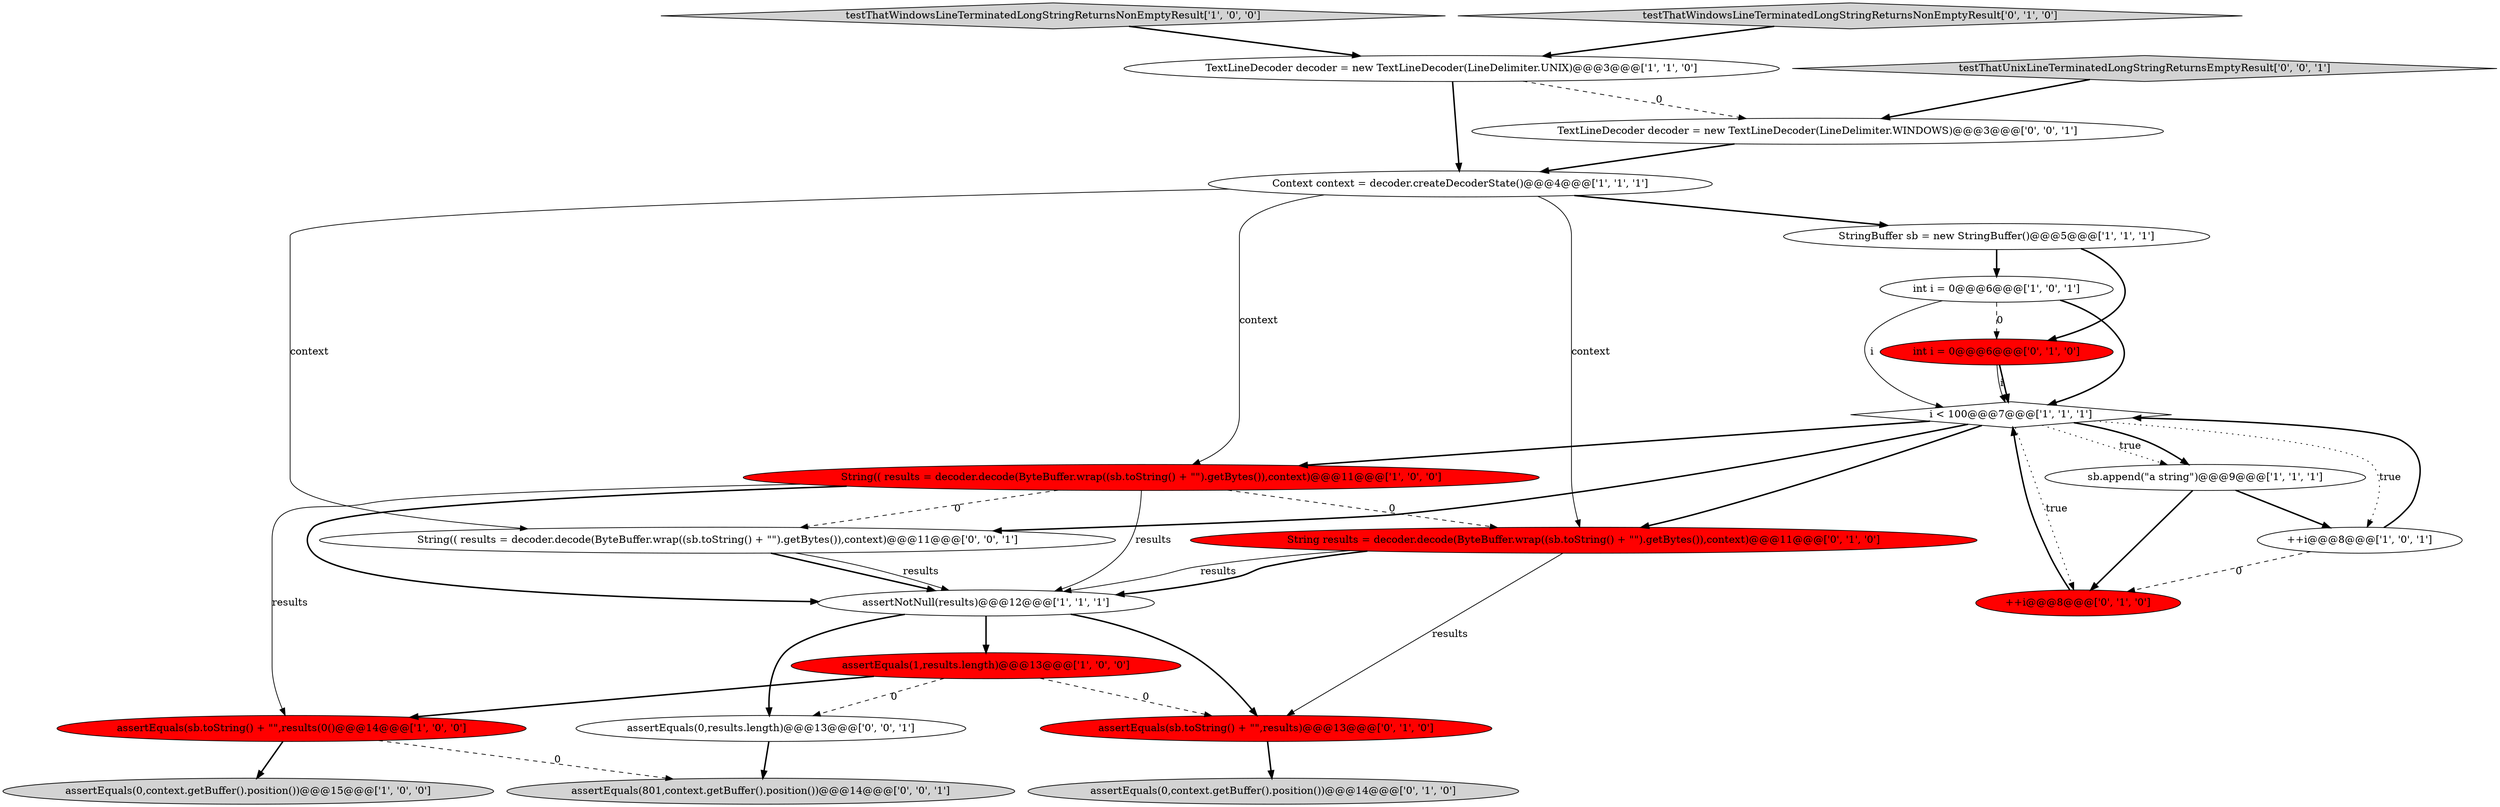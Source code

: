 digraph {
14 [style = filled, label = "String results = decoder.decode(ByteBuffer.wrap((sb.toString() + \"\").getBytes()),context)@@@11@@@['0', '1', '0']", fillcolor = red, shape = ellipse image = "AAA1AAABBB2BBB"];
8 [style = filled, label = "int i = 0@@@6@@@['1', '0', '1']", fillcolor = white, shape = ellipse image = "AAA0AAABBB1BBB"];
4 [style = filled, label = "TextLineDecoder decoder = new TextLineDecoder(LineDelimiter.UNIX)@@@3@@@['1', '1', '0']", fillcolor = white, shape = ellipse image = "AAA0AAABBB1BBB"];
3 [style = filled, label = "testThatWindowsLineTerminatedLongStringReturnsNonEmptyResult['1', '0', '0']", fillcolor = lightgray, shape = diamond image = "AAA0AAABBB1BBB"];
11 [style = filled, label = "i < 100@@@7@@@['1', '1', '1']", fillcolor = white, shape = diamond image = "AAA0AAABBB1BBB"];
9 [style = filled, label = "assertEquals(0,context.getBuffer().position())@@@15@@@['1', '0', '0']", fillcolor = lightgray, shape = ellipse image = "AAA0AAABBB1BBB"];
5 [style = filled, label = "String(( results = decoder.decode(ByteBuffer.wrap((sb.toString() + \"\").getBytes()),context)@@@11@@@['1', '0', '0']", fillcolor = red, shape = ellipse image = "AAA1AAABBB1BBB"];
2 [style = filled, label = "assertEquals(sb.toString() + \"\",results(0()@@@14@@@['1', '0', '0']", fillcolor = red, shape = ellipse image = "AAA1AAABBB1BBB"];
21 [style = filled, label = "String(( results = decoder.decode(ByteBuffer.wrap((sb.toString() + \"\").getBytes()),context)@@@11@@@['0', '0', '1']", fillcolor = white, shape = ellipse image = "AAA0AAABBB3BBB"];
1 [style = filled, label = "Context context = decoder.createDecoderState()@@@4@@@['1', '1', '1']", fillcolor = white, shape = ellipse image = "AAA0AAABBB1BBB"];
23 [style = filled, label = "testThatUnixLineTerminatedLongStringReturnsEmptyResult['0', '0', '1']", fillcolor = lightgray, shape = diamond image = "AAA0AAABBB3BBB"];
16 [style = filled, label = "testThatWindowsLineTerminatedLongStringReturnsNonEmptyResult['0', '1', '0']", fillcolor = lightgray, shape = diamond image = "AAA0AAABBB2BBB"];
13 [style = filled, label = "int i = 0@@@6@@@['0', '1', '0']", fillcolor = red, shape = ellipse image = "AAA1AAABBB2BBB"];
12 [style = filled, label = "assertNotNull(results)@@@12@@@['1', '1', '1']", fillcolor = white, shape = ellipse image = "AAA0AAABBB1BBB"];
20 [style = filled, label = "assertEquals(801,context.getBuffer().position())@@@14@@@['0', '0', '1']", fillcolor = lightgray, shape = ellipse image = "AAA0AAABBB3BBB"];
18 [style = filled, label = "assertEquals(sb.toString() + \"\",results)@@@13@@@['0', '1', '0']", fillcolor = red, shape = ellipse image = "AAA1AAABBB2BBB"];
6 [style = filled, label = "assertEquals(1,results.length)@@@13@@@['1', '0', '0']", fillcolor = red, shape = ellipse image = "AAA1AAABBB1BBB"];
17 [style = filled, label = "++i@@@8@@@['0', '1', '0']", fillcolor = red, shape = ellipse image = "AAA1AAABBB2BBB"];
19 [style = filled, label = "assertEquals(0,results.length)@@@13@@@['0', '0', '1']", fillcolor = white, shape = ellipse image = "AAA0AAABBB3BBB"];
22 [style = filled, label = "TextLineDecoder decoder = new TextLineDecoder(LineDelimiter.WINDOWS)@@@3@@@['0', '0', '1']", fillcolor = white, shape = ellipse image = "AAA0AAABBB3BBB"];
0 [style = filled, label = "++i@@@8@@@['1', '0', '1']", fillcolor = white, shape = ellipse image = "AAA0AAABBB1BBB"];
15 [style = filled, label = "assertEquals(0,context.getBuffer().position())@@@14@@@['0', '1', '0']", fillcolor = lightgray, shape = ellipse image = "AAA0AAABBB2BBB"];
10 [style = filled, label = "sb.append(\"a string\")@@@9@@@['1', '1', '1']", fillcolor = white, shape = ellipse image = "AAA0AAABBB1BBB"];
7 [style = filled, label = "StringBuffer sb = new StringBuffer()@@@5@@@['1', '1', '1']", fillcolor = white, shape = ellipse image = "AAA0AAABBB1BBB"];
7->13 [style = bold, label=""];
8->11 [style = solid, label="i"];
5->14 [style = dashed, label="0"];
2->20 [style = dashed, label="0"];
11->14 [style = bold, label=""];
5->2 [style = solid, label="results"];
11->10 [style = dotted, label="true"];
19->20 [style = bold, label=""];
11->21 [style = bold, label=""];
18->15 [style = bold, label=""];
11->17 [style = dotted, label="true"];
0->11 [style = bold, label=""];
10->17 [style = bold, label=""];
1->5 [style = solid, label="context"];
2->9 [style = bold, label=""];
1->14 [style = solid, label="context"];
4->22 [style = dashed, label="0"];
7->8 [style = bold, label=""];
12->6 [style = bold, label=""];
0->17 [style = dashed, label="0"];
1->7 [style = bold, label=""];
3->4 [style = bold, label=""];
13->11 [style = bold, label=""];
8->13 [style = dashed, label="0"];
6->18 [style = dashed, label="0"];
6->2 [style = bold, label=""];
21->12 [style = bold, label=""];
11->5 [style = bold, label=""];
5->12 [style = solid, label="results"];
13->11 [style = solid, label="i"];
23->22 [style = bold, label=""];
1->21 [style = solid, label="context"];
5->12 [style = bold, label=""];
21->12 [style = solid, label="results"];
11->10 [style = bold, label=""];
14->12 [style = solid, label="results"];
14->12 [style = bold, label=""];
10->0 [style = bold, label=""];
11->0 [style = dotted, label="true"];
6->19 [style = dashed, label="0"];
12->18 [style = bold, label=""];
5->21 [style = dashed, label="0"];
14->18 [style = solid, label="results"];
4->1 [style = bold, label=""];
22->1 [style = bold, label=""];
16->4 [style = bold, label=""];
12->19 [style = bold, label=""];
8->11 [style = bold, label=""];
17->11 [style = bold, label=""];
}
